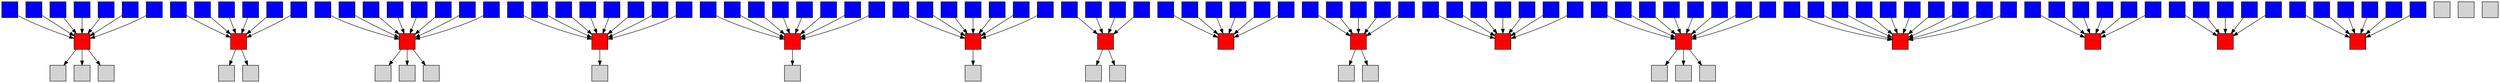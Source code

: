 digraph G {
node[label="",shape=square,style=filled]
"RAwcS7tG-K" [fillcolor=blue] 
"RAM0AF2wYX" [fillcolor=blue] 
"RAQTRlVBNl" [fillcolor=blue] 
"RAZdY-Wdpm" [fillcolor=blue] 
"RA9jFuc0wO" [fillcolor=blue] 
"RAZILddOsb" [fillcolor=blue] 
"RAS-uQZear" [fillcolor=blue] 
"RAv2_GJH4P" [fillcolor=blue] 
"RAs-odsHvz" [fillcolor=blue] 
"RAVOvkxhwJ" [fillcolor=blue] 
"RA3bgMLuZr" [fillcolor=blue] 
"RAcOHD6Srp" [fillcolor=blue] 
"RA3d1wNhyQ" [fillcolor=blue] 
"RAE1u4Tgwx" [fillcolor=blue] 
"RAfnoWhgpC" [fillcolor=blue] 
"RArrv081fT" [fillcolor=blue] 
"RA7e61cJDt" [fillcolor=blue] 
"RATnFOH121" [fillcolor=blue] 
"RAU_qtmakL" [fillcolor=blue] 
"RAuw7Fo-S5" [fillcolor=blue] 
"RA-PZUIhvh" [fillcolor=blue] 
"RARduGmw6u" [fillcolor=blue] 
"RAi3F4Zuw8" [fillcolor=blue] 
"RAkh8i194_" [fillcolor=blue] 
"RAiVA25Dj5" [fillcolor=blue] 
"RApSKKPqmR" [fillcolor=blue] 
"RARu0NIs9z" [fillcolor=blue] 
"RAlfwCE-sc" [fillcolor=blue] 
"RAorOLuZlf" [fillcolor=blue] 
"RAYaSkoABa" [fillcolor=blue] 
"RAcEWBk7k2" [fillcolor=blue] 
"RAXC23M6Pu" [fillcolor=blue] 
"RAryFiNK2x" [fillcolor=blue] 
"RAIBpY3_Ob" [fillcolor=blue] 
"RA4ecYBb3W" [fillcolor=blue] 
"RA_piT7JTF" [fillcolor=blue] 
"RA0Ak_exio" [fillcolor=blue] 
"RAXdkg1ssT" [fillcolor=blue] 
"RA0LO7yFU6" [fillcolor=blue] 
"RAio--7IbP" [fillcolor=blue] 
"RAR3HGoKQM" [fillcolor=blue] 
"RAmXsR4TSI" [fillcolor=blue] 
"RAEo0vVJDl" [fillcolor=blue] 
"RAGfzz5T3p" [fillcolor=blue] 
"RAXqhZNkCt" [fillcolor=blue] 
"RAXViOb_BV" [fillcolor=blue] 
"RA38HSbTw9" [fillcolor=blue] 
"RAopcyinEZ" [fillcolor=blue] 
"RAug-T7pRS" [fillcolor=blue] 
"RAQh4gyQCc" [fillcolor=blue] 
"RALWxVELKu" [fillcolor=blue] 
"RAm04lBKr6" [fillcolor=blue] 
"RAlbgqbDxG" [fillcolor=blue] 
"RAx9yefsz4" [fillcolor=blue] 
"RAS1chwiFR" [fillcolor=blue] 
"RAgOEyseOA" [fillcolor=blue] 
"RA9B6Vj6uE" [fillcolor=blue] 
"RAPEhX9hEJ" [fillcolor=blue] 
"RAnF0KQ5CG" [fillcolor=blue] 
"RAtxvhGFng" [fillcolor=blue] 
"RAw0HUK3Jg" [fillcolor=blue] 
"RA9liKqSCn" [fillcolor=blue] 
"RA6gx8VCH_" [fillcolor=blue] 
"RAOQfDNyP0" [fillcolor=blue] 
"RAIolZf0Ko" [fillcolor=blue] 
"RAaFeW4Bj3" [fillcolor=blue] 
"RAy-yPfCs1" [fillcolor=blue] 
"RAOaHjJf_7" [fillcolor=blue] 
"RA157Nzn31" [fillcolor=blue] 
"RAGIam9RdG" [fillcolor=blue] 
"RAmxClZM36" [fillcolor=blue] 
"RAhoOM0_Pn" [fillcolor=blue] 
"RAhyiHbc_7" [fillcolor=blue] 
"RA-miPrNdy" [fillcolor=blue] 
"RA4zu3y98z" [fillcolor=blue] 
"RAa0IEe29L" [fillcolor=blue] 
"RAEXBWB39Z" [fillcolor=blue] 
"RAnghJFLSo" [fillcolor=blue] 
"RA9RcAQhZ9" [fillcolor=blue] 
"RAkEKGauZL" [fillcolor=blue] 
"RAkE7yrMj7" [fillcolor=blue] 
"RAnb5-OisR" [fillcolor=blue] 
"RAFMU1Z7kx" [fillcolor=blue] 
"RA9KmNH-j6" [fillcolor=blue] 
"RAulb_vr2Z" [fillcolor=blue] 
"RAz-E7YOwL" [fillcolor=blue] 
"RAZQ8pshLD" [fillcolor=blue] 
"RAOBLvwlzr" [fillcolor=blue] 
"RAFiUTEjer" [fillcolor=blue] 
"RACefo-6H6" [fillcolor=blue] 
"RAkjk3apcZ" [fillcolor=blue] 
"RAvKVAhQ4K" [fillcolor=blue] 
"RAx9CGRhae" [fillcolor=blue] 
"RARw63N4Sh" [fillcolor=blue] 
"RASUNuFag1" [fillcolor=blue] 
"RA0AMmdDvY" [fillcolor=blue] 
"RAl1q8Wcan" [fillcolor=blue] 
"RALbwlXSd3" [fillcolor=blue] 
"RA7k6cVTww" [fillcolor=blue] 
"RAqj2d3QxM" [fillcolor=blue] 
"RAeSpvWpda" [fillcolor=blue] 
"node1" rel "node2"
"RAwcS7tG-K" -> "RAWCmrfeUU"
"RAM0AF2wYX" -> "RAPLWOEA5t"
"RAQTRlVBNl" -> "RASZZ5T1Ca"
"RAZdY-Wdpm" -> "RAGo62Hb_B"
"RA9jFuc0wO" -> "RATc9O9tCd"
"RAZILddOsb" -> "RAPLWOEA5t"
"RAS-uQZear" -> "RAjk3YoNyd"
"RAv2_GJH4P" -> "RAWcrMY8mn"
"RAs-odsHvz" -> "RAmfrSLt-W"
"RAVOvkxhwJ" -> "RAYJe1ruxz"
"RA3bgMLuZr" -> "RASZZ5T1Ca"
"RAcOHD6Srp" -> "RASZZ5T1Ca"
"RA3d1wNhyQ" -> "RA2JlYTWhC"
"RAE1u4Tgwx" -> "RAxxJWyH8O"
"RAfnoWhgpC" -> "RASZZ5T1Ca"
"RArrv081fT" -> "RAYJe1ruxz"
"RA7e61cJDt" -> "RAWcrMY8mn"
"RATnFOH121" -> "RAjk3YoNyd"
"RAU_qtmakL" -> "RAjk3YoNyd"
"RAuw7Fo-S5" -> "RAjk3YoNyd"
"RA-PZUIhvh" -> "RAsdV8EQ1q"
"RARduGmw6u" -> "RA2JlYTWhC"
"RAi3F4Zuw8" -> "RAGo62Hb_B"
"RAkh8i194_" -> "RAGo62Hb_B"
"RAiVA25Dj5" -> "RASZZ5T1Ca"
"RApSKKPqmR" -> "RAWCmrfeUU"
"RARu0NIs9z" -> "RAYJe1ruxz"
"RAlfwCE-sc" -> "RAmfrSLt-W"
"RAorOLuZlf" -> "RAxxJWyH8O"
"RAYaSkoABa" -> "RAGgV-nRMW"
"RAcEWBk7k2" -> "RAGgV-nRMW"
"RAXC23M6Pu" -> "RAGgV-nRMW"
"RAryFiNK2x" -> "RAIWvdnjqm"
"RAIBpY3_Ob" -> "RA2JlYTWhC"
"RA4ecYBb3W" -> "RAsdV8EQ1q"
"RA_piT7JTF" -> "RAWCmrfeUU"
"RA0Ak_exio" -> "RAmfrSLt-W"
"RAXdkg1ssT" -> "RATc9O9tCd"
"RA0LO7yFU6" -> "RAGo62Hb_B"
"RAio--7IbP" -> "RAGo62Hb_B"
"RAR3HGoKQM" -> "RAPLWOEA5t"
"RAmXsR4TSI" -> "RAjk3YoNyd"
"RAEo0vVJDl" -> "RAsdV8EQ1q"
"RAGfzz5T3p" -> "RAxxJWyH8O"
"RAXqhZNkCt" -> "RAGgV-nRMW"
"RAXViOb_BV" -> "RAGgV-nRMW"
"RA38HSbTw9" -> "RA2JlYTWhC"
"RAopcyinEZ" -> "RA2JlYTWhC"
"RAug-T7pRS" -> "RAsdV8EQ1q"
"RAQh4gyQCc" -> "RAsdV8EQ1q"
"RALWxVELKu" -> "RAWCmrfeUU"
"RAm04lBKr6" -> "RAWCmrfeUU"
"RAlbgqbDxG" -> "RAmfrSLt-W"
"RAx9yefsz4" -> "RAIWvdnjqm"
"RAS1chwiFR" -> "RAIWvdnjqm"
"RAgOEyseOA" -> "RAIWvdnjqm"
"RA9B6Vj6uE" -> "RA2JlYTWhC"
"RAPEhX9hEJ" -> "RAsdV8EQ1q"
"RAnF0KQ5CG" -> "RAWCmrfeUU"
"RAtxvhGFng" -> "RATc9O9tCd"
"RAw0HUK3Jg" -> "RATc9O9tCd"
"RA9liKqSCn" -> "RAGo62Hb_B"
"RA6gx8VCH_" -> "RAPLWOEA5t"
"RAOQfDNyP0" -> "RASZZ5T1Ca"
"RAIolZf0Ko" -> "RAWcrMY8mn"
"RAaFeW4Bj3" -> "RAsdV8EQ1q"
"RAy-yPfCs1" -> "RAxxJWyH8O"
"RAOaHjJf_7" -> "RAPLWOEA5t"
"RA157Nzn31" -> "RAGgV-nRMW"
"RAGIam9RdG" -> "RA2JlYTWhC"
"RAmxClZM36" -> "RAsdV8EQ1q"
"RAhoOM0_Pn" -> "RAsdV8EQ1q"
"RAhyiHbc_7" -> "RAsdV8EQ1q"
"RA-miPrNdy" -> "RAmfrSLt-W"
"RA4zu3y98z" -> "RAmfrSLt-W"
"RAa0IEe29L" -> "RAjk3YoNyd"
"RAEXBWB39Z" -> "RAjk3YoNyd"
"RAnghJFLSo" -> "RAWcrMY8mn"
"RA9RcAQhZ9" -> "RAIWvdnjqm"
"RAkEKGauZL" -> "RAPLWOEA5t"
"RAkE7yrMj7" -> "RAYJe1ruxz"
"RAnb5-OisR" -> "RAYJe1ruxz"
"RAFMU1Z7kx" -> "RASZZ5T1Ca"
"RA9KmNH-j6" -> "RAGo62Hb_B"
"RAulb_vr2Z" -> "RATc9O9tCd"
"RAz-E7YOwL" -> "RA5rRFy9eD"
"RAZQ8pshLD" -> "RA5rRFy9eD"
"RAOBLvwlzr" -> "RA5rRFy9eD"
"RAFiUTEjer" -> "RA5rRFy9eD"
"RACefo-6H6" -> "RAxxJWyH8O"
"RAkjk3apcZ" -> "RAGo62Hb_B"
"RAvKVAhQ4K" -> "RAxxJWyH8O"
"RAx9CGRhae" -> "RATc9O9tCd"
"RARw63N4Sh" -> "RASZZ5T1Ca"
"RASUNuFag1" -> "RATc9O9tCd"
"RA0AMmdDvY" -> "RAxxJWyH8O"
"RAl1q8Wcan" -> "RATc9O9tCd"
"RALbwlXSd3" -> "RAxxJWyH8O"
"RA7k6cVTww" -> "RA5rRFy9eD"
"RAqj2d3QxM" -> "RAWCmrfeUU"
"RAeSpvWpda" -> "RA5rRFy9eD"
"node1" rel "node2"
"RATc9O9tCd" [fillcolor=red] 
"RAmfrSLt-W" [fillcolor=red] 
"RAGo62Hb_B" [fillcolor=red] 
"RAWcrMY8mn" [fillcolor=red] 
"RAGgV-nRMW" [fillcolor=red] 
"RAsdV8EQ1q" [fillcolor=red] 
"RAIWvdnjqm" [fillcolor=red] 
"RAPLWOEA5t" [fillcolor=red] 
"RASZZ5T1Ca" [fillcolor=red] 
"RAxxJWyH8O" [fillcolor=red] 
"RAjk3YoNyd" [fillcolor=red] 
"RA2JlYTWhC" [fillcolor=red] 
"RAYJe1ruxz" [fillcolor=red] 
"RAWCmrfeUU" [fillcolor=red] 
"RA5rRFy9eD" [fillcolor=red] 
"node1" rel "node2"
"RASZZ5T1Ca" -> "RAXecDWH8g"
"RASZZ5T1Ca" -> "RA9UaQM3wV"
"RASZZ5T1Ca" -> "RACS5sSm45"
"RAGo62Hb_B" -> "RAPVWYH0x-"
"RAxxJWyH8O" -> "RANAxL2OxG"
"RAxxJWyH8O" -> "RAtsHwzNs3"
"RAYJe1ruxz" -> "RAlKYv_sE8"
"RAPLWOEA5t" -> "RAodU4AmRj"
"RAPLWOEA5t" -> "RAFQovt9yQ"
"RAWCmrfeUU" -> "RAuLZtfsHn"
"RAWCmrfeUU" -> "RAjD4-Q2kO"
"RAWcrMY8mn" -> "RAY2Gg01ff"
"RAWcrMY8mn" -> "RAEpHUXRKt"
"RAjk3YoNyd" -> "RA6snbuih8"
"RAxxJWyH8O" -> "RAY3LaUoVt"
"RAYJe1ruxz" -> "RAIwMZ0StX"
"RATc9O9tCd" -> "RAUxfk7XeL"
"RAWCmrfeUU" -> "RAvOAyEg-J"
}
